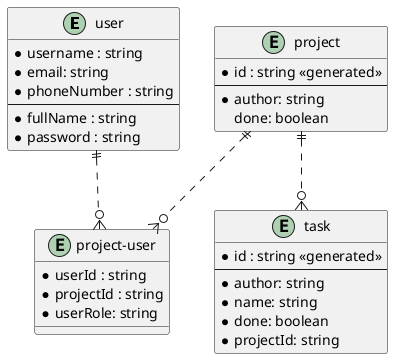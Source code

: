 @startuml



entity "user" as user {
    *username : string
    *email: string
    *phoneNumber : string
    --
    *fullName : string
    *password : string
}
entity "project-user" as projectUser {
    *userId : string
    *projectId : string
    *userRole: string
}


entity "project" as project {
    *id : string <<generated>>
    --
    *author: string
    done: boolean
}


entity "task" as task {
    *id : string <<generated>>
    --
    *author: string
    *name: string
    *done: boolean
    *projectId: string
}

user ||..o{ projectUser
project ||..o{ projectUser
project ||..o{ task


@enduml